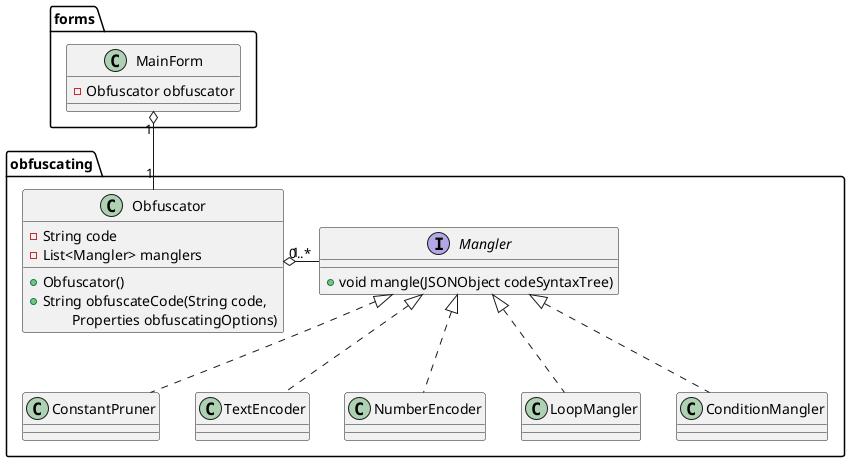 @startuml
    package obfuscating {

        class Obfuscator {
            -String code
            -List<Mangler> manglers

            +Obfuscator()
            +String obfuscateCode(String code, 
                \tProperties obfuscatingOptions)
        }

        interface Mangler {
            +void mangle(JSONObject codeSyntaxTree)
        }

        class ConstantPruner implements Mangler
        class TextEncoder implements Mangler
        class NumberEncoder implements Mangler
        class LoopMangler implements Mangler
        class ConditionMangler implements Mangler
        
        Obfuscator "1" o- "0..*" Mangler
    }

    package forms {
        class MainForm {
            -Obfuscator obfuscator
        }
    }

    MainForm "1" o-- "1" Obfuscator
@enduml